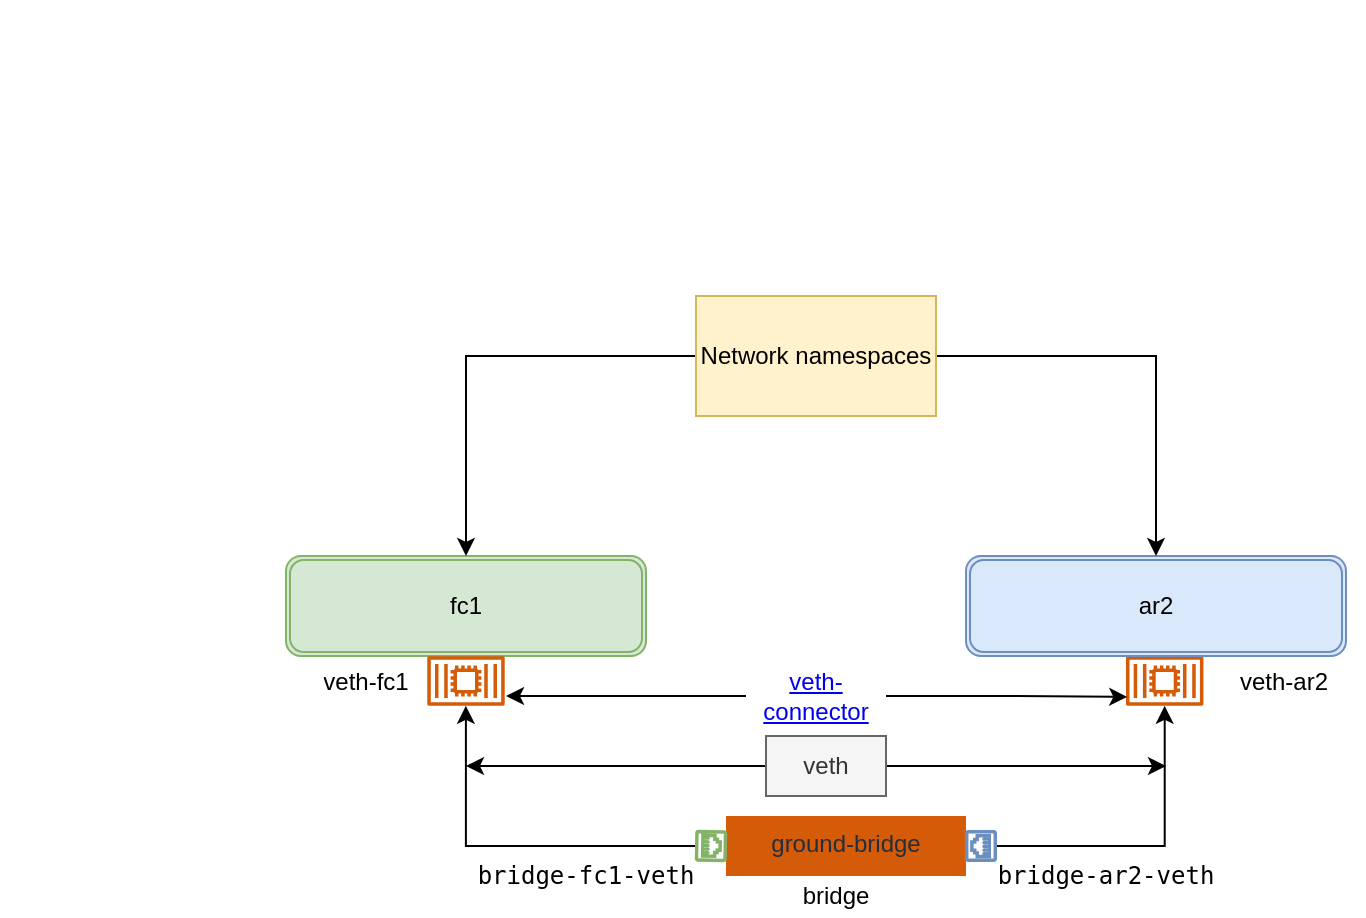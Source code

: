 <mxfile version="17.3.0" type="github">
  <diagram id="EZSrads8m_0Tm62ML5ft" name="Page-1">
    <mxGraphModel dx="677" dy="335" grid="1" gridSize="10" guides="1" tooltips="1" connect="1" arrows="1" fold="1" page="1" pageScale="1" pageWidth="850" pageHeight="1100" math="0" shadow="0">
      <root>
        <mxCell id="0" />
        <mxCell id="1" parent="0" />
        <mxCell id="ev0Aeyr_KVsdnvNFJPEJ-19" value="&lt;div&gt;&lt;span&gt;ground-bridge&lt;/span&gt;&lt;/div&gt;" style="whiteSpace=wrap;html=1;verticalAlign=top;fillColor=#D45B07;strokeColor=none;fontColor=#232F3E;sketch=0;gradientColor=none;dashed=0;fontStyle=0;align=center;" parent="1" vertex="1">
          <mxGeometry x="370" y="400" width="120" height="30" as="geometry" />
        </mxCell>
        <mxCell id="ev0Aeyr_KVsdnvNFJPEJ-22" value="" style="sketch=0;outlineConnect=0;fontColor=#232F3E;gradientColor=none;fillColor=#D45B07;strokeColor=none;dashed=0;verticalLabelPosition=bottom;verticalAlign=top;align=center;html=1;fontSize=12;fontStyle=0;aspect=fixed;pointerEvents=1;shape=mxgraph.aws4.container_2;" parent="1" vertex="1">
          <mxGeometry x="570" y="320" width="38.71" height="25" as="geometry" />
        </mxCell>
        <mxCell id="ev0Aeyr_KVsdnvNFJPEJ-25" value="fc1" style="shape=ext;double=1;rounded=1;whiteSpace=wrap;html=1;fillColor=#d5e8d4;strokeColor=#82b366;" parent="1" vertex="1">
          <mxGeometry x="150" y="270" width="180" height="50" as="geometry" />
        </mxCell>
        <mxCell id="ev0Aeyr_KVsdnvNFJPEJ-26" value="ar2" style="shape=ext;double=1;rounded=1;whiteSpace=wrap;html=1;fillColor=#dae8fc;strokeColor=#6c8ebf;" parent="1" vertex="1">
          <mxGeometry x="490" y="270" width="190" height="50" as="geometry" />
        </mxCell>
        <mxCell id="ev0Aeyr_KVsdnvNFJPEJ-27" value="" style="sketch=0;outlineConnect=0;fontColor=#232F3E;gradientColor=none;fillColor=#D45B07;strokeColor=none;dashed=0;verticalLabelPosition=bottom;verticalAlign=top;align=center;html=1;fontSize=12;fontStyle=0;aspect=fixed;pointerEvents=1;shape=mxgraph.aws4.container_2;" parent="1" vertex="1">
          <mxGeometry x="220.64" y="320" width="38.71" height="25" as="geometry" />
        </mxCell>
        <mxCell id="gavfD8Kqq-U7ce_5hhEk-21" style="edgeStyle=orthogonalEdgeStyle;rounded=0;orthogonalLoop=1;jettySize=auto;html=1;" edge="1" parent="1" source="gavfD8Kqq-U7ce_5hhEk-16">
          <mxGeometry relative="1" as="geometry">
            <mxPoint x="260" y="340" as="targetPoint" />
          </mxGeometry>
        </mxCell>
        <mxCell id="gavfD8Kqq-U7ce_5hhEk-23" style="edgeStyle=orthogonalEdgeStyle;rounded=0;orthogonalLoop=1;jettySize=auto;html=1;entryX=0.016;entryY=0.821;entryDx=0;entryDy=0;entryPerimeter=0;" edge="1" parent="1" source="gavfD8Kqq-U7ce_5hhEk-16" target="ev0Aeyr_KVsdnvNFJPEJ-22">
          <mxGeometry relative="1" as="geometry" />
        </mxCell>
        <UserObject label="veth-connector" link="https://www.draw.io" id="gavfD8Kqq-U7ce_5hhEk-16">
          <mxCell style="text;html=1;strokeColor=none;fillColor=none;whiteSpace=wrap;align=center;verticalAlign=middle;fontColor=#0000EE;fontStyle=4;" vertex="1" parent="1">
            <mxGeometry x="380" y="320" width="70" height="40" as="geometry" />
          </mxCell>
        </UserObject>
        <UserObject label="veth-fc1&lt;br&gt;" placeholders="1" name="Variable" id="gavfD8Kqq-U7ce_5hhEk-17">
          <mxCell style="text;html=1;strokeColor=none;fillColor=none;align=center;verticalAlign=middle;whiteSpace=wrap;overflow=hidden;" vertex="1" parent="1">
            <mxGeometry x="150" y="322.5" width="80" height="20" as="geometry" />
          </mxCell>
        </UserObject>
        <UserObject label="bridge" placeholders="1" name="Variable" id="gavfD8Kqq-U7ce_5hhEk-18">
          <mxCell style="text;html=1;strokeColor=none;fillColor=none;align=center;verticalAlign=middle;whiteSpace=wrap;overflow=hidden;" vertex="1" parent="1">
            <mxGeometry x="385" y="430" width="80" height="20" as="geometry" />
          </mxCell>
        </UserObject>
        <UserObject label="&lt;span style=&quot;font-family: monospace&quot;&gt;&lt;span style=&quot;background-color: rgb(255 , 255 , 255)&quot;&gt;bridge-fc1-veth&lt;/span&gt;&lt;br&gt;&lt;/span&gt;" placeholders="1" name="Variable" id="gavfD8Kqq-U7ce_5hhEk-19">
          <mxCell style="text;html=1;strokeColor=none;fillColor=none;align=center;verticalAlign=middle;whiteSpace=wrap;overflow=hidden;" vertex="1" parent="1">
            <mxGeometry x="230" y="420" width="140" height="20" as="geometry" />
          </mxCell>
        </UserObject>
        <UserObject label="veth-ar2" placeholders="1" name="Variable" id="gavfD8Kqq-U7ce_5hhEk-20">
          <mxCell style="text;html=1;strokeColor=none;fillColor=none;align=center;verticalAlign=middle;whiteSpace=wrap;overflow=hidden;" vertex="1" parent="1">
            <mxGeometry x="608.71" y="322.5" width="80" height="20" as="geometry" />
          </mxCell>
        </UserObject>
        <mxCell id="gavfD8Kqq-U7ce_5hhEk-25" style="edgeStyle=orthogonalEdgeStyle;rounded=0;orthogonalLoop=1;jettySize=auto;html=1;" edge="1" parent="1" source="gavfD8Kqq-U7ce_5hhEk-24" target="ev0Aeyr_KVsdnvNFJPEJ-26">
          <mxGeometry relative="1" as="geometry" />
        </mxCell>
        <mxCell id="gavfD8Kqq-U7ce_5hhEk-26" style="edgeStyle=orthogonalEdgeStyle;rounded=0;orthogonalLoop=1;jettySize=auto;html=1;entryX=0.5;entryY=0;entryDx=0;entryDy=0;" edge="1" parent="1" source="gavfD8Kqq-U7ce_5hhEk-24" target="ev0Aeyr_KVsdnvNFJPEJ-25">
          <mxGeometry relative="1" as="geometry" />
        </mxCell>
        <mxCell id="gavfD8Kqq-U7ce_5hhEk-24" value="Network namespaces&lt;br&gt;" style="rounded=0;whiteSpace=wrap;html=1;fillColor=#fff2cc;strokeColor=#d6b656;" vertex="1" parent="1">
          <mxGeometry x="355" y="140" width="120" height="60" as="geometry" />
        </mxCell>
        <mxCell id="gavfD8Kqq-U7ce_5hhEk-27" value="" style="sketch=0;pointerEvents=1;shadow=0;dashed=0;html=1;strokeColor=#82b366;fillColor=#d5e8d4;aspect=fixed;labelPosition=center;verticalLabelPosition=bottom;verticalAlign=top;align=center;outlineConnect=0;shape=mxgraph.vvd.ethernet_port;rotation=-90;" vertex="1" parent="1">
          <mxGeometry x="NaN" y="NaN" width="15" height="NaN" as="geometry" />
        </mxCell>
        <mxCell id="gavfD8Kqq-U7ce_5hhEk-34" style="edgeStyle=orthogonalEdgeStyle;rounded=0;orthogonalLoop=1;jettySize=auto;html=1;" edge="1" parent="1" source="gavfD8Kqq-U7ce_5hhEk-28" target="ev0Aeyr_KVsdnvNFJPEJ-22">
          <mxGeometry relative="1" as="geometry" />
        </mxCell>
        <mxCell id="gavfD8Kqq-U7ce_5hhEk-28" value="" style="sketch=0;pointerEvents=1;shadow=0;dashed=0;html=1;strokeColor=#6c8ebf;fillColor=#dae8fc;aspect=fixed;labelPosition=center;verticalLabelPosition=bottom;verticalAlign=top;align=center;outlineConnect=0;shape=mxgraph.vvd.ethernet_port;rotation=90;" vertex="1" parent="1">
          <mxGeometry x="490" y="407.5" width="15" height="15" as="geometry" />
        </mxCell>
        <mxCell id="gavfD8Kqq-U7ce_5hhEk-33" style="edgeStyle=orthogonalEdgeStyle;rounded=0;orthogonalLoop=1;jettySize=auto;html=1;" edge="1" parent="1" source="gavfD8Kqq-U7ce_5hhEk-31" target="ev0Aeyr_KVsdnvNFJPEJ-27">
          <mxGeometry relative="1" as="geometry" />
        </mxCell>
        <mxCell id="gavfD8Kqq-U7ce_5hhEk-31" value="" style="sketch=0;pointerEvents=1;shadow=0;dashed=0;html=1;strokeColor=#82b366;fillColor=#d5e8d4;aspect=fixed;labelPosition=center;verticalLabelPosition=bottom;verticalAlign=top;align=center;outlineConnect=0;shape=mxgraph.vvd.ethernet_port;rotation=-89;" vertex="1" parent="1">
          <mxGeometry x="355" y="407.5" width="15" height="15" as="geometry" />
        </mxCell>
        <UserObject label="&lt;span style=&quot;font-family: monospace&quot;&gt;&lt;span style=&quot;background-color: rgb(255 , 255 , 255)&quot;&gt;bridge-ar2-veth&lt;/span&gt;&lt;br&gt;&lt;/span&gt;" placeholders="1" name="Variable" id="gavfD8Kqq-U7ce_5hhEk-35">
          <mxCell style="text;html=1;strokeColor=none;fillColor=none;align=center;verticalAlign=middle;whiteSpace=wrap;overflow=hidden;" vertex="1" parent="1">
            <mxGeometry x="490" y="420" width="140" height="20" as="geometry" />
          </mxCell>
        </UserObject>
        <mxCell id="gavfD8Kqq-U7ce_5hhEk-39" style="edgeStyle=orthogonalEdgeStyle;rounded=0;orthogonalLoop=1;jettySize=auto;html=1;" edge="1" parent="1" source="gavfD8Kqq-U7ce_5hhEk-38">
          <mxGeometry relative="1" as="geometry">
            <mxPoint x="590" y="375" as="targetPoint" />
          </mxGeometry>
        </mxCell>
        <mxCell id="gavfD8Kqq-U7ce_5hhEk-40" style="edgeStyle=orthogonalEdgeStyle;rounded=0;orthogonalLoop=1;jettySize=auto;html=1;" edge="1" parent="1" source="gavfD8Kqq-U7ce_5hhEk-38">
          <mxGeometry relative="1" as="geometry">
            <mxPoint x="240" y="375" as="targetPoint" />
          </mxGeometry>
        </mxCell>
        <mxCell id="gavfD8Kqq-U7ce_5hhEk-38" value="veth" style="text;html=1;strokeColor=#666666;fillColor=#f5f5f5;align=center;verticalAlign=middle;whiteSpace=wrap;rounded=0;fontColor=#333333;" vertex="1" parent="1">
          <mxGeometry x="390" y="360" width="60" height="30" as="geometry" />
        </mxCell>
      </root>
    </mxGraphModel>
  </diagram>
</mxfile>
